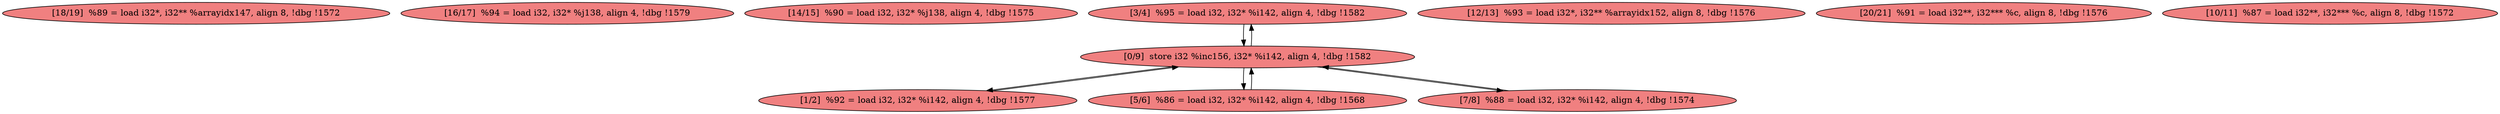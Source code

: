 
digraph G {


node2823 [fillcolor=lightcoral,label="[18/19]  %89 = load i32*, i32** %arrayidx147, align 8, !dbg !1572",shape=ellipse,style=filled ]
node2822 [fillcolor=lightcoral,label="[16/17]  %94 = load i32, i32* %j138, align 4, !dbg !1579",shape=ellipse,style=filled ]
node2821 [fillcolor=lightcoral,label="[14/15]  %90 = load i32, i32* %j138, align 4, !dbg !1575",shape=ellipse,style=filled ]
node2815 [fillcolor=lightcoral,label="[3/4]  %95 = load i32, i32* %i142, align 4, !dbg !1582",shape=ellipse,style=filled ]
node2816 [fillcolor=lightcoral,label="[1/2]  %92 = load i32, i32* %i142, align 4, !dbg !1577",shape=ellipse,style=filled ]
node2818 [fillcolor=lightcoral,label="[5/6]  %86 = load i32, i32* %i142, align 4, !dbg !1568",shape=ellipse,style=filled ]
node2814 [fillcolor=lightcoral,label="[0/9]  store i32 %inc156, i32* %i142, align 4, !dbg !1582",shape=ellipse,style=filled ]
node2820 [fillcolor=lightcoral,label="[7/8]  %88 = load i32, i32* %i142, align 4, !dbg !1574",shape=ellipse,style=filled ]
node2819 [fillcolor=lightcoral,label="[12/13]  %93 = load i32*, i32** %arrayidx152, align 8, !dbg !1576",shape=ellipse,style=filled ]
node2824 [fillcolor=lightcoral,label="[20/21]  %91 = load i32**, i32*** %c, align 8, !dbg !1576",shape=ellipse,style=filled ]
node2817 [fillcolor=lightcoral,label="[10/11]  %87 = load i32**, i32*** %c, align 8, !dbg !1572",shape=ellipse,style=filled ]

node2814->node2815 [ ]
node2814->node2818 [ ]
node2814->node2820 [ ]
node2815->node2814 [ ]
node2818->node2814 [ ]
node2816->node2814 [ ]
node2820->node2814 [ ]
node2814->node2816 [ ]


}
